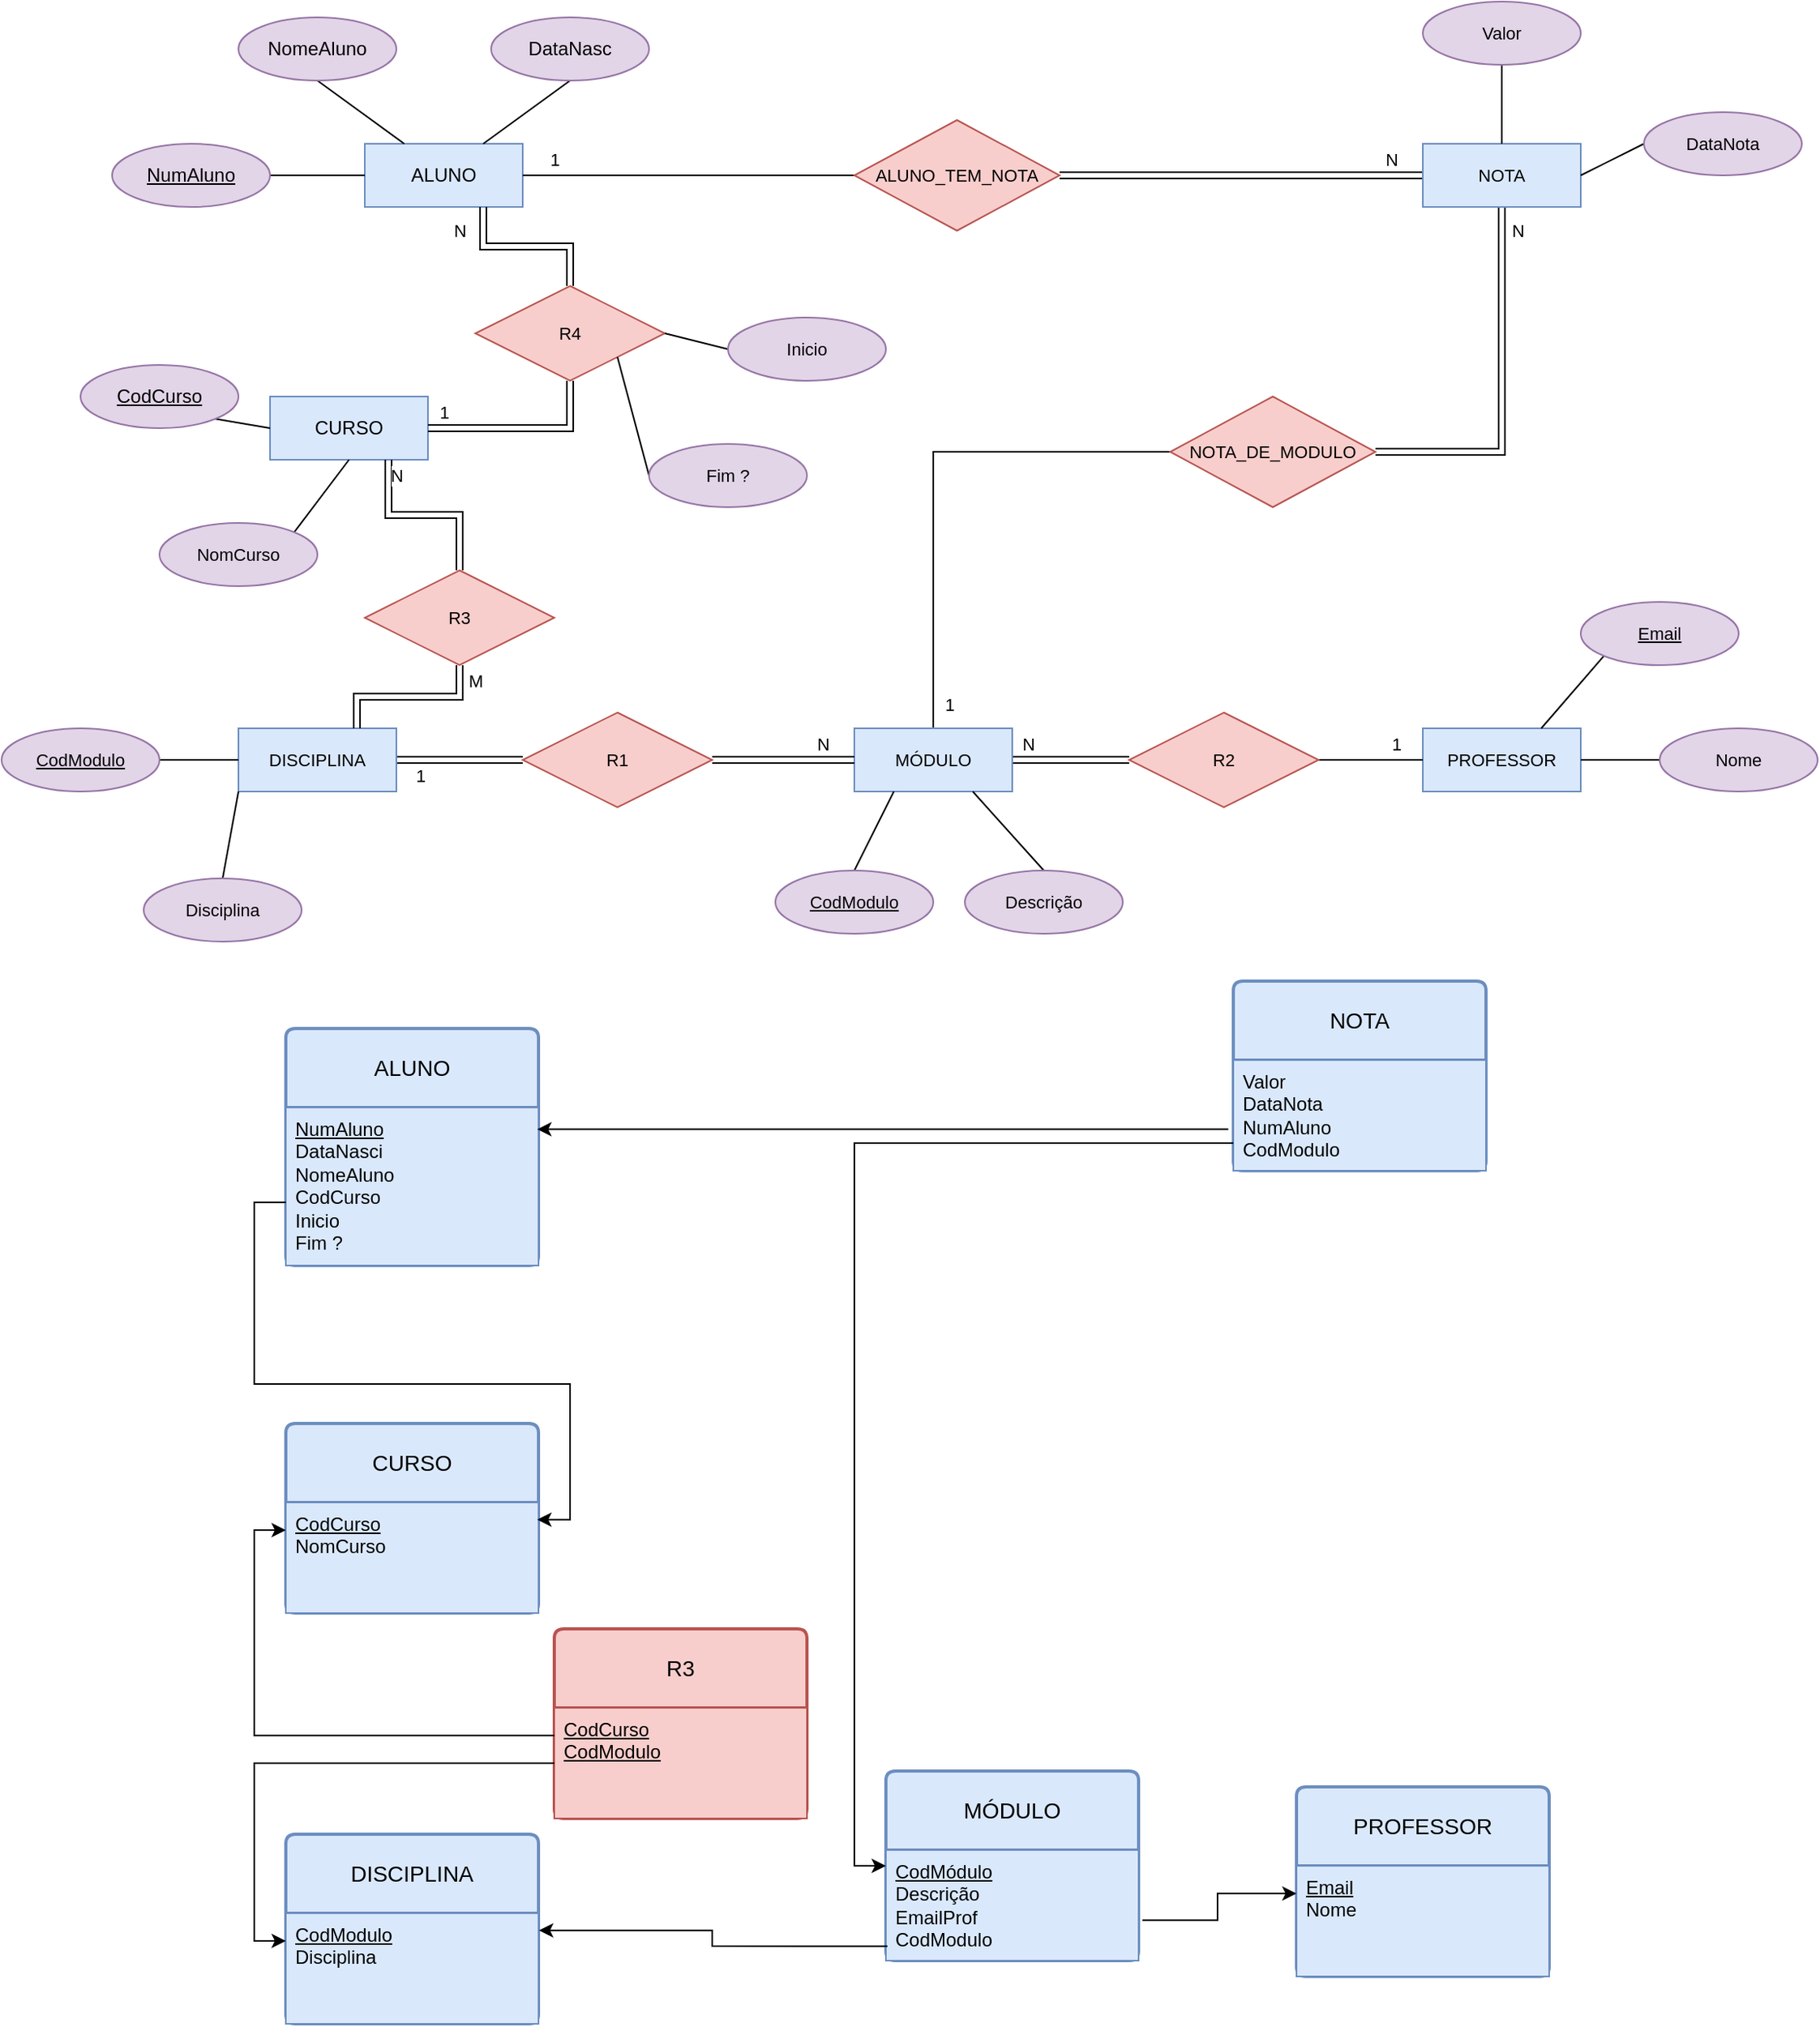 <mxfile version="28.2.7">
  <diagram name="Página-1" id="JG0cT5yQWGBZO5NPhq1r">
    <mxGraphModel dx="2222" dy="888" grid="1" gridSize="10" guides="1" tooltips="1" connect="1" arrows="1" fold="1" page="1" pageScale="1" pageWidth="827" pageHeight="1169" math="0" shadow="0">
      <root>
        <mxCell id="0" />
        <mxCell id="1" parent="0" />
        <mxCell id="LnXm__7tYP4RGAGag-Qh-1" value="ALUNO" style="whiteSpace=wrap;html=1;align=center;fillColor=#dae8fc;strokeColor=#6c8ebf;labelBackgroundColor=none;" vertex="1" parent="1">
          <mxGeometry x="-70" y="120" width="100" height="40" as="geometry" />
        </mxCell>
        <mxCell id="LnXm__7tYP4RGAGag-Qh-8" style="rounded=0;orthogonalLoop=1;jettySize=auto;html=1;exitX=0.5;exitY=1;exitDx=0;exitDy=0;entryX=0.25;entryY=0;entryDx=0;entryDy=0;endArrow=none;endFill=0;" edge="1" parent="1" source="LnXm__7tYP4RGAGag-Qh-3" target="LnXm__7tYP4RGAGag-Qh-1">
          <mxGeometry relative="1" as="geometry" />
        </mxCell>
        <mxCell id="LnXm__7tYP4RGAGag-Qh-3" value="NomeAluno" style="ellipse;whiteSpace=wrap;html=1;align=center;labelBackgroundColor=none;fillColor=#e1d5e7;strokeColor=#9673a6;" vertex="1" parent="1">
          <mxGeometry x="-150" y="40" width="100" height="40" as="geometry" />
        </mxCell>
        <mxCell id="LnXm__7tYP4RGAGag-Qh-9" style="edgeStyle=none;shape=connector;rounded=0;orthogonalLoop=1;jettySize=auto;html=1;exitX=0.5;exitY=1;exitDx=0;exitDy=0;entryX=0.75;entryY=0;entryDx=0;entryDy=0;strokeColor=default;align=center;verticalAlign=middle;fontFamily=Helvetica;fontSize=11;fontColor=default;labelBackgroundColor=default;endArrow=none;endFill=0;" edge="1" parent="1" source="LnXm__7tYP4RGAGag-Qh-4" target="LnXm__7tYP4RGAGag-Qh-1">
          <mxGeometry relative="1" as="geometry" />
        </mxCell>
        <mxCell id="LnXm__7tYP4RGAGag-Qh-4" value="DataNasc" style="ellipse;whiteSpace=wrap;html=1;align=center;labelBackgroundColor=none;fillColor=#e1d5e7;strokeColor=#9673a6;" vertex="1" parent="1">
          <mxGeometry x="10" y="40" width="100" height="40" as="geometry" />
        </mxCell>
        <mxCell id="LnXm__7tYP4RGAGag-Qh-7" style="rounded=0;orthogonalLoop=1;jettySize=auto;html=1;exitX=1;exitY=0.5;exitDx=0;exitDy=0;entryX=0;entryY=0.5;entryDx=0;entryDy=0;endArrow=none;endFill=0;" edge="1" parent="1" source="LnXm__7tYP4RGAGag-Qh-6" target="LnXm__7tYP4RGAGag-Qh-1">
          <mxGeometry relative="1" as="geometry" />
        </mxCell>
        <mxCell id="LnXm__7tYP4RGAGag-Qh-6" value="NumAluno" style="ellipse;whiteSpace=wrap;html=1;align=center;fontStyle=4;labelBackgroundColor=none;fillColor=#e1d5e7;strokeColor=#9673a6;" vertex="1" parent="1">
          <mxGeometry x="-230" y="120" width="100" height="40" as="geometry" />
        </mxCell>
        <mxCell id="LnXm__7tYP4RGAGag-Qh-10" value="CURSO" style="whiteSpace=wrap;html=1;align=center;fillColor=#dae8fc;strokeColor=#6c8ebf;labelBackgroundColor=none;" vertex="1" parent="1">
          <mxGeometry x="-130" y="280" width="100" height="40" as="geometry" />
        </mxCell>
        <mxCell id="LnXm__7tYP4RGAGag-Qh-15" style="edgeStyle=none;shape=connector;rounded=0;orthogonalLoop=1;jettySize=auto;html=1;exitX=1;exitY=1;exitDx=0;exitDy=0;entryX=0;entryY=0.5;entryDx=0;entryDy=0;strokeColor=default;align=center;verticalAlign=middle;fontFamily=Helvetica;fontSize=11;fontColor=default;labelBackgroundColor=default;endArrow=none;endFill=0;" edge="1" parent="1" source="LnXm__7tYP4RGAGag-Qh-12" target="LnXm__7tYP4RGAGag-Qh-10">
          <mxGeometry relative="1" as="geometry" />
        </mxCell>
        <mxCell id="LnXm__7tYP4RGAGag-Qh-12" value="CodCurso" style="ellipse;whiteSpace=wrap;html=1;align=center;fontStyle=4;labelBackgroundColor=none;fillColor=#e1d5e7;strokeColor=#9673a6;" vertex="1" parent="1">
          <mxGeometry x="-250" y="260" width="100" height="40" as="geometry" />
        </mxCell>
        <mxCell id="LnXm__7tYP4RGAGag-Qh-14" style="edgeStyle=none;shape=connector;rounded=0;orthogonalLoop=1;jettySize=auto;html=1;exitX=1;exitY=0;exitDx=0;exitDy=0;entryX=0.5;entryY=1;entryDx=0;entryDy=0;strokeColor=default;align=center;verticalAlign=middle;fontFamily=Helvetica;fontSize=11;fontColor=default;labelBackgroundColor=default;endArrow=none;endFill=0;" edge="1" parent="1" source="LnXm__7tYP4RGAGag-Qh-13" target="LnXm__7tYP4RGAGag-Qh-10">
          <mxGeometry relative="1" as="geometry" />
        </mxCell>
        <mxCell id="LnXm__7tYP4RGAGag-Qh-13" value="NomCurso" style="ellipse;whiteSpace=wrap;html=1;align=center;fontFamily=Helvetica;fontSize=11;labelBackgroundColor=none;fillColor=#e1d5e7;strokeColor=#9673a6;" vertex="1" parent="1">
          <mxGeometry x="-200" y="360" width="100" height="40" as="geometry" />
        </mxCell>
        <mxCell id="LnXm__7tYP4RGAGag-Qh-54" style="edgeStyle=orthogonalEdgeStyle;shape=link;rounded=0;orthogonalLoop=1;jettySize=auto;html=1;exitX=0.5;exitY=1;exitDx=0;exitDy=0;entryX=1;entryY=0.5;entryDx=0;entryDy=0;strokeColor=default;align=center;verticalAlign=middle;fontFamily=Helvetica;fontSize=11;fontColor=default;labelBackgroundColor=default;endArrow=none;endFill=0;" edge="1" parent="1" source="LnXm__7tYP4RGAGag-Qh-17" target="LnXm__7tYP4RGAGag-Qh-42">
          <mxGeometry relative="1" as="geometry" />
        </mxCell>
        <mxCell id="LnXm__7tYP4RGAGag-Qh-67" value="N" style="edgeLabel;html=1;align=center;verticalAlign=middle;resizable=0;points=[];fontFamily=Helvetica;fontSize=11;fontColor=default;labelBackgroundColor=default;" vertex="1" connectable="0" parent="LnXm__7tYP4RGAGag-Qh-54">
          <mxGeometry x="-0.855" y="-1" relative="1" as="geometry">
            <mxPoint x="11" y="-2" as="offset" />
          </mxGeometry>
        </mxCell>
        <mxCell id="LnXm__7tYP4RGAGag-Qh-55" style="edgeStyle=orthogonalEdgeStyle;shape=link;rounded=0;orthogonalLoop=1;jettySize=auto;html=1;exitX=0;exitY=0.5;exitDx=0;exitDy=0;entryX=1;entryY=0.5;entryDx=0;entryDy=0;strokeColor=default;align=center;verticalAlign=middle;fontFamily=Helvetica;fontSize=11;fontColor=default;labelBackgroundColor=default;endArrow=none;endFill=0;" edge="1" parent="1" source="LnXm__7tYP4RGAGag-Qh-17" target="LnXm__7tYP4RGAGag-Qh-41">
          <mxGeometry relative="1" as="geometry" />
        </mxCell>
        <mxCell id="LnXm__7tYP4RGAGag-Qh-68" value="N" style="edgeLabel;html=1;align=center;verticalAlign=middle;resizable=0;points=[];fontFamily=Helvetica;fontSize=11;fontColor=default;labelBackgroundColor=default;" vertex="1" connectable="0" parent="LnXm__7tYP4RGAGag-Qh-55">
          <mxGeometry x="-0.852" y="4" relative="1" as="geometry">
            <mxPoint x="-3" y="-14" as="offset" />
          </mxGeometry>
        </mxCell>
        <mxCell id="LnXm__7tYP4RGAGag-Qh-17" value="NOTA" style="whiteSpace=wrap;html=1;align=center;fontFamily=Helvetica;fontSize=11;labelBackgroundColor=none;fillColor=#dae8fc;strokeColor=#6c8ebf;" vertex="1" parent="1">
          <mxGeometry x="600" y="120" width="100" height="40" as="geometry" />
        </mxCell>
        <mxCell id="LnXm__7tYP4RGAGag-Qh-26" style="edgeStyle=none;shape=connector;rounded=0;orthogonalLoop=1;jettySize=auto;html=1;exitX=0.5;exitY=1;exitDx=0;exitDy=0;entryX=0.5;entryY=0;entryDx=0;entryDy=0;strokeColor=default;align=center;verticalAlign=middle;fontFamily=Helvetica;fontSize=11;fontColor=default;labelBackgroundColor=default;endArrow=none;endFill=0;" edge="1" parent="1" source="LnXm__7tYP4RGAGag-Qh-18" target="LnXm__7tYP4RGAGag-Qh-17">
          <mxGeometry relative="1" as="geometry" />
        </mxCell>
        <mxCell id="LnXm__7tYP4RGAGag-Qh-18" value="Valor" style="ellipse;whiteSpace=wrap;html=1;align=center;fontFamily=Helvetica;fontSize=11;labelBackgroundColor=none;fillColor=#e1d5e7;strokeColor=#9673a6;" vertex="1" parent="1">
          <mxGeometry x="600" y="30" width="100" height="40" as="geometry" />
        </mxCell>
        <mxCell id="LnXm__7tYP4RGAGag-Qh-27" style="edgeStyle=none;shape=connector;rounded=0;orthogonalLoop=1;jettySize=auto;html=1;exitX=0;exitY=0.5;exitDx=0;exitDy=0;entryX=1;entryY=0.5;entryDx=0;entryDy=0;strokeColor=default;align=center;verticalAlign=middle;fontFamily=Helvetica;fontSize=11;fontColor=default;labelBackgroundColor=default;endArrow=none;endFill=0;" edge="1" parent="1" source="LnXm__7tYP4RGAGag-Qh-19" target="LnXm__7tYP4RGAGag-Qh-17">
          <mxGeometry relative="1" as="geometry" />
        </mxCell>
        <mxCell id="LnXm__7tYP4RGAGag-Qh-19" value="DataNota" style="ellipse;whiteSpace=wrap;html=1;align=center;fontFamily=Helvetica;fontSize=11;labelBackgroundColor=none;fillColor=#e1d5e7;strokeColor=#9673a6;" vertex="1" parent="1">
          <mxGeometry x="740" y="100" width="100" height="40" as="geometry" />
        </mxCell>
        <mxCell id="LnXm__7tYP4RGAGag-Qh-20" value="PROFESSOR" style="whiteSpace=wrap;html=1;align=center;fontFamily=Helvetica;fontSize=11;labelBackgroundColor=none;fillColor=#dae8fc;strokeColor=#6c8ebf;" vertex="1" parent="1">
          <mxGeometry x="600" y="490" width="100" height="40" as="geometry" />
        </mxCell>
        <mxCell id="LnXm__7tYP4RGAGag-Qh-24" style="edgeStyle=none;shape=connector;rounded=0;orthogonalLoop=1;jettySize=auto;html=1;exitX=0;exitY=0.5;exitDx=0;exitDy=0;entryX=1;entryY=0.5;entryDx=0;entryDy=0;strokeColor=default;align=center;verticalAlign=middle;fontFamily=Helvetica;fontSize=11;fontColor=default;labelBackgroundColor=default;endArrow=none;endFill=0;" edge="1" parent="1" source="LnXm__7tYP4RGAGag-Qh-21" target="LnXm__7tYP4RGAGag-Qh-20">
          <mxGeometry relative="1" as="geometry" />
        </mxCell>
        <mxCell id="LnXm__7tYP4RGAGag-Qh-21" value="Nome" style="ellipse;whiteSpace=wrap;html=1;align=center;fontFamily=Helvetica;fontSize=11;labelBackgroundColor=none;fillColor=#e1d5e7;strokeColor=#9673a6;" vertex="1" parent="1">
          <mxGeometry x="750" y="490" width="100" height="40" as="geometry" />
        </mxCell>
        <mxCell id="LnXm__7tYP4RGAGag-Qh-25" style="edgeStyle=none;shape=connector;rounded=0;orthogonalLoop=1;jettySize=auto;html=1;exitX=0;exitY=1;exitDx=0;exitDy=0;entryX=0.75;entryY=0;entryDx=0;entryDy=0;strokeColor=default;align=center;verticalAlign=middle;fontFamily=Helvetica;fontSize=11;fontColor=default;labelBackgroundColor=default;endArrow=none;endFill=0;" edge="1" parent="1" source="LnXm__7tYP4RGAGag-Qh-23" target="LnXm__7tYP4RGAGag-Qh-20">
          <mxGeometry relative="1" as="geometry" />
        </mxCell>
        <mxCell id="LnXm__7tYP4RGAGag-Qh-23" value="Email" style="ellipse;whiteSpace=wrap;html=1;align=center;fontStyle=4;fontFamily=Helvetica;fontSize=11;labelBackgroundColor=none;fillColor=#e1d5e7;strokeColor=#9673a6;" vertex="1" parent="1">
          <mxGeometry x="700" y="410" width="100" height="40" as="geometry" />
        </mxCell>
        <mxCell id="LnXm__7tYP4RGAGag-Qh-61" style="edgeStyle=orthogonalEdgeStyle;shape=link;rounded=0;orthogonalLoop=1;jettySize=auto;html=1;exitX=1;exitY=0.5;exitDx=0;exitDy=0;entryX=0;entryY=0.5;entryDx=0;entryDy=0;strokeColor=default;align=center;verticalAlign=middle;fontFamily=Helvetica;fontSize=11;fontColor=default;labelBackgroundColor=default;endArrow=none;endFill=0;" edge="1" parent="1" source="LnXm__7tYP4RGAGag-Qh-28" target="LnXm__7tYP4RGAGag-Qh-45">
          <mxGeometry relative="1" as="geometry" />
        </mxCell>
        <mxCell id="LnXm__7tYP4RGAGag-Qh-75" value="1" style="edgeLabel;html=1;align=center;verticalAlign=middle;resizable=0;points=[];fontFamily=Helvetica;fontSize=11;fontColor=default;labelBackgroundColor=default;" vertex="1" connectable="0" parent="LnXm__7tYP4RGAGag-Qh-61">
          <mxGeometry x="-0.625" y="1" relative="1" as="geometry">
            <mxPoint y="11" as="offset" />
          </mxGeometry>
        </mxCell>
        <mxCell id="LnXm__7tYP4RGAGag-Qh-28" value="DISCIPLINA" style="whiteSpace=wrap;html=1;align=center;fontFamily=Helvetica;fontSize=11;labelBackgroundColor=none;fillColor=#dae8fc;strokeColor=#6c8ebf;" vertex="1" parent="1">
          <mxGeometry x="-150" y="490" width="100" height="40" as="geometry" />
        </mxCell>
        <mxCell id="LnXm__7tYP4RGAGag-Qh-31" style="edgeStyle=none;shape=connector;rounded=0;orthogonalLoop=1;jettySize=auto;html=1;exitX=0.5;exitY=0;exitDx=0;exitDy=0;entryX=0;entryY=1;entryDx=0;entryDy=0;strokeColor=default;align=center;verticalAlign=middle;fontFamily=Helvetica;fontSize=11;fontColor=default;labelBackgroundColor=default;endArrow=none;endFill=0;" edge="1" parent="1" source="LnXm__7tYP4RGAGag-Qh-30" target="LnXm__7tYP4RGAGag-Qh-28">
          <mxGeometry relative="1" as="geometry" />
        </mxCell>
        <mxCell id="LnXm__7tYP4RGAGag-Qh-30" value="Disciplina" style="ellipse;whiteSpace=wrap;html=1;align=center;fontFamily=Helvetica;fontSize=11;labelBackgroundColor=none;fillColor=#e1d5e7;strokeColor=#9673a6;" vertex="1" parent="1">
          <mxGeometry x="-210" y="585" width="100" height="40" as="geometry" />
        </mxCell>
        <mxCell id="LnXm__7tYP4RGAGag-Qh-63" style="edgeStyle=orthogonalEdgeStyle;shape=link;rounded=0;orthogonalLoop=1;jettySize=auto;html=1;exitX=1;exitY=0.5;exitDx=0;exitDy=0;entryX=0;entryY=0.5;entryDx=0;entryDy=0;strokeColor=default;align=center;verticalAlign=middle;fontFamily=Helvetica;fontSize=11;fontColor=default;labelBackgroundColor=default;endArrow=none;endFill=0;" edge="1" parent="1" source="LnXm__7tYP4RGAGag-Qh-33" target="LnXm__7tYP4RGAGag-Qh-44">
          <mxGeometry relative="1" as="geometry" />
        </mxCell>
        <mxCell id="LnXm__7tYP4RGAGag-Qh-78" value="N" style="edgeLabel;html=1;align=center;verticalAlign=middle;resizable=0;points=[];fontFamily=Helvetica;fontSize=11;fontColor=default;labelBackgroundColor=default;" vertex="1" connectable="0" parent="LnXm__7tYP4RGAGag-Qh-63">
          <mxGeometry x="-0.622" y="-3" relative="1" as="geometry">
            <mxPoint x="-4" y="-13" as="offset" />
          </mxGeometry>
        </mxCell>
        <mxCell id="LnXm__7tYP4RGAGag-Qh-65" style="edgeStyle=orthogonalEdgeStyle;shape=connector;rounded=0;orthogonalLoop=1;jettySize=auto;html=1;exitX=0.5;exitY=0;exitDx=0;exitDy=0;entryX=0;entryY=0.5;entryDx=0;entryDy=0;strokeColor=default;align=center;verticalAlign=middle;fontFamily=Helvetica;fontSize=11;fontColor=default;labelBackgroundColor=default;endArrow=none;endFill=0;" edge="1" parent="1" source="LnXm__7tYP4RGAGag-Qh-33" target="LnXm__7tYP4RGAGag-Qh-42">
          <mxGeometry relative="1" as="geometry" />
        </mxCell>
        <mxCell id="LnXm__7tYP4RGAGag-Qh-77" value="1" style="edgeLabel;html=1;align=center;verticalAlign=middle;resizable=0;points=[];fontFamily=Helvetica;fontSize=11;fontColor=default;labelBackgroundColor=default;" vertex="1" connectable="0" parent="LnXm__7tYP4RGAGag-Qh-65">
          <mxGeometry x="-0.908" y="1" relative="1" as="geometry">
            <mxPoint x="11" as="offset" />
          </mxGeometry>
        </mxCell>
        <mxCell id="LnXm__7tYP4RGAGag-Qh-33" value="MÓDULO" style="whiteSpace=wrap;html=1;align=center;fontFamily=Helvetica;fontSize=11;labelBackgroundColor=none;fillColor=#dae8fc;strokeColor=#6c8ebf;" vertex="1" parent="1">
          <mxGeometry x="240" y="490" width="100" height="40" as="geometry" />
        </mxCell>
        <mxCell id="LnXm__7tYP4RGAGag-Qh-39" style="edgeStyle=none;shape=connector;rounded=0;orthogonalLoop=1;jettySize=auto;html=1;exitX=0.5;exitY=0;exitDx=0;exitDy=0;entryX=0.25;entryY=1;entryDx=0;entryDy=0;strokeColor=default;align=center;verticalAlign=middle;fontFamily=Helvetica;fontSize=11;fontColor=default;labelBackgroundColor=default;endArrow=none;endFill=0;" edge="1" parent="1" source="LnXm__7tYP4RGAGag-Qh-35" target="LnXm__7tYP4RGAGag-Qh-33">
          <mxGeometry relative="1" as="geometry" />
        </mxCell>
        <mxCell id="LnXm__7tYP4RGAGag-Qh-35" value="CodModulo" style="ellipse;whiteSpace=wrap;html=1;align=center;fontStyle=4;fontFamily=Helvetica;fontSize=11;labelBackgroundColor=none;fillColor=#e1d5e7;strokeColor=#9673a6;" vertex="1" parent="1">
          <mxGeometry x="190" y="580" width="100" height="40" as="geometry" />
        </mxCell>
        <mxCell id="LnXm__7tYP4RGAGag-Qh-37" style="edgeStyle=none;shape=connector;rounded=0;orthogonalLoop=1;jettySize=auto;html=1;exitX=1;exitY=0.5;exitDx=0;exitDy=0;entryX=0;entryY=0.5;entryDx=0;entryDy=0;strokeColor=default;align=center;verticalAlign=middle;fontFamily=Helvetica;fontSize=11;fontColor=default;labelBackgroundColor=default;endArrow=none;endFill=0;" edge="1" parent="1" source="LnXm__7tYP4RGAGag-Qh-36" target="LnXm__7tYP4RGAGag-Qh-28">
          <mxGeometry relative="1" as="geometry" />
        </mxCell>
        <mxCell id="LnXm__7tYP4RGAGag-Qh-36" value="CodModulo" style="ellipse;whiteSpace=wrap;html=1;align=center;fontStyle=4;fontFamily=Helvetica;fontSize=11;labelBackgroundColor=none;fillColor=#e1d5e7;strokeColor=#9673a6;" vertex="1" parent="1">
          <mxGeometry x="-300" y="490" width="100" height="40" as="geometry" />
        </mxCell>
        <mxCell id="LnXm__7tYP4RGAGag-Qh-40" style="edgeStyle=none;shape=connector;rounded=0;orthogonalLoop=1;jettySize=auto;html=1;exitX=0.5;exitY=0;exitDx=0;exitDy=0;entryX=0.75;entryY=1;entryDx=0;entryDy=0;strokeColor=default;align=center;verticalAlign=middle;fontFamily=Helvetica;fontSize=11;fontColor=default;labelBackgroundColor=default;endArrow=none;endFill=0;" edge="1" parent="1" source="LnXm__7tYP4RGAGag-Qh-38" target="LnXm__7tYP4RGAGag-Qh-33">
          <mxGeometry relative="1" as="geometry" />
        </mxCell>
        <mxCell id="LnXm__7tYP4RGAGag-Qh-38" value="Descrição" style="ellipse;whiteSpace=wrap;html=1;align=center;fontFamily=Helvetica;fontSize=11;labelBackgroundColor=none;fillColor=#e1d5e7;strokeColor=#9673a6;" vertex="1" parent="1">
          <mxGeometry x="310" y="580" width="100" height="40" as="geometry" />
        </mxCell>
        <mxCell id="LnXm__7tYP4RGAGag-Qh-56" style="edgeStyle=orthogonalEdgeStyle;shape=connector;rounded=0;orthogonalLoop=1;jettySize=auto;html=1;exitX=0;exitY=0.5;exitDx=0;exitDy=0;entryX=1;entryY=0.5;entryDx=0;entryDy=0;strokeColor=default;align=center;verticalAlign=middle;fontFamily=Helvetica;fontSize=11;fontColor=default;labelBackgroundColor=default;endArrow=none;endFill=0;" edge="1" parent="1" source="LnXm__7tYP4RGAGag-Qh-41" target="LnXm__7tYP4RGAGag-Qh-1">
          <mxGeometry relative="1" as="geometry" />
        </mxCell>
        <mxCell id="LnXm__7tYP4RGAGag-Qh-69" value="1" style="edgeLabel;html=1;align=center;verticalAlign=middle;resizable=0;points=[];fontFamily=Helvetica;fontSize=11;fontColor=default;labelBackgroundColor=default;" vertex="1" connectable="0" parent="LnXm__7tYP4RGAGag-Qh-56">
          <mxGeometry x="0.848" relative="1" as="geometry">
            <mxPoint x="4" y="-10" as="offset" />
          </mxGeometry>
        </mxCell>
        <mxCell id="LnXm__7tYP4RGAGag-Qh-41" value="ALUNO_TEM_NOTA" style="shape=rhombus;perimeter=rhombusPerimeter;whiteSpace=wrap;html=1;align=center;fontFamily=Helvetica;fontSize=11;labelBackgroundColor=none;fillColor=#f8cecc;strokeColor=#b85450;" vertex="1" parent="1">
          <mxGeometry x="240" y="105" width="130" height="70" as="geometry" />
        </mxCell>
        <mxCell id="LnXm__7tYP4RGAGag-Qh-42" value="NOTA_DE_MODULO" style="shape=rhombus;perimeter=rhombusPerimeter;whiteSpace=wrap;html=1;align=center;fontFamily=Helvetica;fontSize=11;labelBackgroundColor=none;fillColor=#f8cecc;strokeColor=#b85450;" vertex="1" parent="1">
          <mxGeometry x="440" y="280" width="130" height="70" as="geometry" />
        </mxCell>
        <mxCell id="LnXm__7tYP4RGAGag-Qh-64" style="edgeStyle=orthogonalEdgeStyle;shape=connector;rounded=0;orthogonalLoop=1;jettySize=auto;html=1;exitX=1;exitY=0.5;exitDx=0;exitDy=0;entryX=0;entryY=0.5;entryDx=0;entryDy=0;strokeColor=default;align=center;verticalAlign=middle;fontFamily=Helvetica;fontSize=11;fontColor=default;labelBackgroundColor=default;endArrow=none;endFill=0;" edge="1" parent="1" source="LnXm__7tYP4RGAGag-Qh-44" target="LnXm__7tYP4RGAGag-Qh-20">
          <mxGeometry relative="1" as="geometry" />
        </mxCell>
        <mxCell id="LnXm__7tYP4RGAGag-Qh-66" value="1" style="edgeLabel;html=1;align=center;verticalAlign=middle;resizable=0;points=[];fontFamily=Helvetica;fontSize=11;fontColor=default;labelBackgroundColor=default;" vertex="1" connectable="0" parent="LnXm__7tYP4RGAGag-Qh-64">
          <mxGeometry x="0.485" y="-3" relative="1" as="geometry">
            <mxPoint y="-13" as="offset" />
          </mxGeometry>
        </mxCell>
        <mxCell id="LnXm__7tYP4RGAGag-Qh-44" value="R2" style="shape=rhombus;perimeter=rhombusPerimeter;whiteSpace=wrap;html=1;align=center;fontFamily=Helvetica;fontSize=11;labelBackgroundColor=none;fillColor=#f8cecc;strokeColor=#b85450;" vertex="1" parent="1">
          <mxGeometry x="414" y="480" width="120" height="60" as="geometry" />
        </mxCell>
        <mxCell id="LnXm__7tYP4RGAGag-Qh-62" style="edgeStyle=orthogonalEdgeStyle;shape=link;rounded=0;orthogonalLoop=1;jettySize=auto;html=1;exitX=1;exitY=0.5;exitDx=0;exitDy=0;entryX=0;entryY=0.5;entryDx=0;entryDy=0;strokeColor=default;align=center;verticalAlign=middle;fontFamily=Helvetica;fontSize=11;fontColor=default;labelBackgroundColor=default;endArrow=none;endFill=0;" edge="1" parent="1" source="LnXm__7tYP4RGAGag-Qh-45" target="LnXm__7tYP4RGAGag-Qh-33">
          <mxGeometry relative="1" as="geometry" />
        </mxCell>
        <mxCell id="LnXm__7tYP4RGAGag-Qh-76" value="N" style="edgeLabel;html=1;align=center;verticalAlign=middle;resizable=0;points=[];fontFamily=Helvetica;fontSize=11;fontColor=default;labelBackgroundColor=default;" vertex="1" connectable="0" parent="LnXm__7tYP4RGAGag-Qh-62">
          <mxGeometry x="0.689" y="-2" relative="1" as="geometry">
            <mxPoint x="-6" y="-12" as="offset" />
          </mxGeometry>
        </mxCell>
        <mxCell id="LnXm__7tYP4RGAGag-Qh-45" value="R1" style="shape=rhombus;perimeter=rhombusPerimeter;whiteSpace=wrap;html=1;align=center;fontFamily=Helvetica;fontSize=11;labelBackgroundColor=none;fillColor=#f8cecc;strokeColor=#b85450;" vertex="1" parent="1">
          <mxGeometry x="30" y="480" width="120" height="60" as="geometry" />
        </mxCell>
        <mxCell id="LnXm__7tYP4RGAGag-Qh-59" style="edgeStyle=orthogonalEdgeStyle;shape=link;rounded=0;orthogonalLoop=1;jettySize=auto;html=1;exitX=0.5;exitY=0;exitDx=0;exitDy=0;entryX=0.75;entryY=1;entryDx=0;entryDy=0;strokeColor=default;align=center;verticalAlign=middle;fontFamily=Helvetica;fontSize=11;fontColor=default;labelBackgroundColor=default;endArrow=none;endFill=0;" edge="1" parent="1" source="LnXm__7tYP4RGAGag-Qh-48" target="LnXm__7tYP4RGAGag-Qh-10">
          <mxGeometry relative="1" as="geometry" />
        </mxCell>
        <mxCell id="LnXm__7tYP4RGAGag-Qh-72" value="N" style="edgeLabel;html=1;align=center;verticalAlign=middle;resizable=0;points=[];fontFamily=Helvetica;fontSize=11;fontColor=default;labelBackgroundColor=default;" vertex="1" connectable="0" parent="LnXm__7tYP4RGAGag-Qh-59">
          <mxGeometry x="0.826" y="-1" relative="1" as="geometry">
            <mxPoint x="4" as="offset" />
          </mxGeometry>
        </mxCell>
        <mxCell id="LnXm__7tYP4RGAGag-Qh-60" style="edgeStyle=orthogonalEdgeStyle;shape=link;rounded=0;orthogonalLoop=1;jettySize=auto;html=1;exitX=0.5;exitY=1;exitDx=0;exitDy=0;entryX=0.75;entryY=0;entryDx=0;entryDy=0;strokeColor=default;align=center;verticalAlign=middle;fontFamily=Helvetica;fontSize=11;fontColor=default;labelBackgroundColor=default;endArrow=none;endFill=0;" edge="1" parent="1" source="LnXm__7tYP4RGAGag-Qh-48" target="LnXm__7tYP4RGAGag-Qh-28">
          <mxGeometry relative="1" as="geometry" />
        </mxCell>
        <mxCell id="LnXm__7tYP4RGAGag-Qh-113" value="M" style="edgeLabel;html=1;align=center;verticalAlign=middle;resizable=0;points=[];fontFamily=Helvetica;fontSize=11;fontColor=default;labelBackgroundColor=default;" vertex="1" connectable="0" parent="LnXm__7tYP4RGAGag-Qh-60">
          <mxGeometry x="-0.648" y="2" relative="1" as="geometry">
            <mxPoint x="8" y="-9" as="offset" />
          </mxGeometry>
        </mxCell>
        <mxCell id="LnXm__7tYP4RGAGag-Qh-48" value="R3" style="shape=rhombus;perimeter=rhombusPerimeter;whiteSpace=wrap;html=1;align=center;fontFamily=Helvetica;fontSize=11;labelBackgroundColor=none;fillColor=#f8cecc;strokeColor=#b85450;" vertex="1" parent="1">
          <mxGeometry x="-70" y="390" width="120" height="60" as="geometry" />
        </mxCell>
        <mxCell id="LnXm__7tYP4RGAGag-Qh-57" style="edgeStyle=orthogonalEdgeStyle;shape=link;rounded=0;orthogonalLoop=1;jettySize=auto;html=1;exitX=0.5;exitY=0;exitDx=0;exitDy=0;entryX=0.75;entryY=1;entryDx=0;entryDy=0;strokeColor=default;align=center;verticalAlign=middle;fontFamily=Helvetica;fontSize=11;fontColor=default;labelBackgroundColor=default;endArrow=none;endFill=0;" edge="1" parent="1" source="LnXm__7tYP4RGAGag-Qh-49" target="LnXm__7tYP4RGAGag-Qh-1">
          <mxGeometry relative="1" as="geometry" />
        </mxCell>
        <mxCell id="LnXm__7tYP4RGAGag-Qh-70" value="N" style="edgeLabel;html=1;align=center;verticalAlign=middle;resizable=0;points=[];fontFamily=Helvetica;fontSize=11;fontColor=default;labelBackgroundColor=default;" vertex="1" connectable="0" parent="LnXm__7tYP4RGAGag-Qh-57">
          <mxGeometry x="0.79" y="3" relative="1" as="geometry">
            <mxPoint x="-12" y="4" as="offset" />
          </mxGeometry>
        </mxCell>
        <mxCell id="LnXm__7tYP4RGAGag-Qh-58" style="edgeStyle=orthogonalEdgeStyle;shape=link;rounded=0;orthogonalLoop=1;jettySize=auto;html=1;exitX=0.5;exitY=1;exitDx=0;exitDy=0;entryX=1;entryY=0.5;entryDx=0;entryDy=0;strokeColor=default;align=center;verticalAlign=middle;fontFamily=Helvetica;fontSize=11;fontColor=default;labelBackgroundColor=default;endArrow=none;endFill=0;" edge="1" parent="1" source="LnXm__7tYP4RGAGag-Qh-49" target="LnXm__7tYP4RGAGag-Qh-10">
          <mxGeometry relative="1" as="geometry" />
        </mxCell>
        <mxCell id="LnXm__7tYP4RGAGag-Qh-71" value="1" style="edgeLabel;html=1;align=center;verticalAlign=middle;resizable=0;points=[];fontFamily=Helvetica;fontSize=11;fontColor=default;labelBackgroundColor=default;" vertex="1" connectable="0" parent="LnXm__7tYP4RGAGag-Qh-58">
          <mxGeometry x="0.733" y="-1" relative="1" as="geometry">
            <mxPoint x="-6" y="-9" as="offset" />
          </mxGeometry>
        </mxCell>
        <mxCell id="LnXm__7tYP4RGAGag-Qh-49" value="R4" style="shape=rhombus;perimeter=rhombusPerimeter;whiteSpace=wrap;html=1;align=center;fontFamily=Helvetica;fontSize=11;labelBackgroundColor=none;fillColor=#f8cecc;strokeColor=#b85450;" vertex="1" parent="1">
          <mxGeometry y="210" width="120" height="60" as="geometry" />
        </mxCell>
        <mxCell id="LnXm__7tYP4RGAGag-Qh-53" style="edgeStyle=none;shape=connector;rounded=0;orthogonalLoop=1;jettySize=auto;html=1;exitX=0;exitY=0.5;exitDx=0;exitDy=0;entryX=1;entryY=1;entryDx=0;entryDy=0;strokeColor=default;align=center;verticalAlign=middle;fontFamily=Helvetica;fontSize=11;fontColor=default;labelBackgroundColor=default;endArrow=none;endFill=0;" edge="1" parent="1" source="LnXm__7tYP4RGAGag-Qh-50" target="LnXm__7tYP4RGAGag-Qh-49">
          <mxGeometry relative="1" as="geometry" />
        </mxCell>
        <mxCell id="LnXm__7tYP4RGAGag-Qh-50" value="Fim ?" style="ellipse;whiteSpace=wrap;html=1;align=center;fontFamily=Helvetica;fontSize=11;labelBackgroundColor=none;fillColor=#e1d5e7;strokeColor=#9673a6;" vertex="1" parent="1">
          <mxGeometry x="110" y="310" width="100" height="40" as="geometry" />
        </mxCell>
        <mxCell id="LnXm__7tYP4RGAGag-Qh-52" style="edgeStyle=none;shape=connector;rounded=0;orthogonalLoop=1;jettySize=auto;html=1;exitX=0;exitY=0.5;exitDx=0;exitDy=0;entryX=1;entryY=0.5;entryDx=0;entryDy=0;strokeColor=default;align=center;verticalAlign=middle;fontFamily=Helvetica;fontSize=11;fontColor=default;labelBackgroundColor=default;endArrow=none;endFill=0;" edge="1" parent="1" source="LnXm__7tYP4RGAGag-Qh-51" target="LnXm__7tYP4RGAGag-Qh-49">
          <mxGeometry relative="1" as="geometry" />
        </mxCell>
        <mxCell id="LnXm__7tYP4RGAGag-Qh-51" value="Inicio" style="ellipse;whiteSpace=wrap;html=1;align=center;fontFamily=Helvetica;fontSize=11;labelBackgroundColor=none;fillColor=#e1d5e7;strokeColor=#9673a6;" vertex="1" parent="1">
          <mxGeometry x="160" y="230" width="100" height="40" as="geometry" />
        </mxCell>
        <mxCell id="LnXm__7tYP4RGAGag-Qh-79" value="DISCIPLINA" style="swimlane;childLayout=stackLayout;horizontal=1;startSize=50;horizontalStack=0;rounded=1;fontSize=14;fontStyle=0;strokeWidth=2;resizeParent=0;resizeLast=1;shadow=0;dashed=0;align=center;arcSize=4;whiteSpace=wrap;html=1;fontFamily=Helvetica;labelBackgroundColor=none;fillColor=#dae8fc;strokeColor=#6c8ebf;" vertex="1" parent="1">
          <mxGeometry x="-120" y="1190" width="160" height="120" as="geometry" />
        </mxCell>
        <mxCell id="LnXm__7tYP4RGAGag-Qh-80" value="&lt;u&gt;CodModulo&lt;/u&gt;&lt;div&gt;Disciplina&lt;/div&gt;" style="align=left;strokeColor=#6c8ebf;fillColor=#dae8fc;spacingLeft=4;spacingRight=4;fontSize=12;verticalAlign=top;resizable=0;rotatable=0;part=1;html=1;whiteSpace=wrap;fontFamily=Helvetica;labelBackgroundColor=none;" vertex="1" parent="LnXm__7tYP4RGAGag-Qh-79">
          <mxGeometry y="50" width="160" height="70" as="geometry" />
        </mxCell>
        <mxCell id="LnXm__7tYP4RGAGag-Qh-81" value="ALUNO" style="swimlane;childLayout=stackLayout;horizontal=1;startSize=50;horizontalStack=0;rounded=1;fontSize=14;fontStyle=0;strokeWidth=2;resizeParent=0;resizeLast=1;shadow=0;dashed=0;align=center;arcSize=4;whiteSpace=wrap;html=1;fontFamily=Helvetica;labelBackgroundColor=none;fillColor=#dae8fc;strokeColor=#6c8ebf;" vertex="1" parent="1">
          <mxGeometry x="-120" y="680" width="160" height="150" as="geometry" />
        </mxCell>
        <mxCell id="LnXm__7tYP4RGAGag-Qh-82" value="&lt;u&gt;NumAluno&lt;/u&gt;&lt;br&gt;&lt;div&gt;DataNasci&lt;/div&gt;&lt;div&gt;NomeAluno&lt;/div&gt;&lt;div&gt;CodCurso&lt;/div&gt;&lt;div&gt;Inicio&amp;nbsp;&lt;/div&gt;&lt;div&gt;Fim ?&lt;/div&gt;" style="align=left;strokeColor=#6c8ebf;fillColor=#dae8fc;spacingLeft=4;spacingRight=4;fontSize=12;verticalAlign=top;resizable=0;rotatable=0;part=1;html=1;whiteSpace=wrap;fontFamily=Helvetica;labelBackgroundColor=none;" vertex="1" parent="LnXm__7tYP4RGAGag-Qh-81">
          <mxGeometry y="50" width="160" height="100" as="geometry" />
        </mxCell>
        <mxCell id="LnXm__7tYP4RGAGag-Qh-83" value="PROFESSOR" style="swimlane;childLayout=stackLayout;horizontal=1;startSize=50;horizontalStack=0;rounded=1;fontSize=14;fontStyle=0;strokeWidth=2;resizeParent=0;resizeLast=1;shadow=0;dashed=0;align=center;arcSize=4;whiteSpace=wrap;html=1;fontFamily=Helvetica;labelBackgroundColor=none;fillColor=#dae8fc;strokeColor=#6c8ebf;" vertex="1" parent="1">
          <mxGeometry x="520" y="1160" width="160" height="120" as="geometry" />
        </mxCell>
        <mxCell id="LnXm__7tYP4RGAGag-Qh-84" value="&lt;u&gt;Email&lt;/u&gt;&lt;br&gt;&lt;div&gt;Nome&lt;/div&gt;" style="align=left;strokeColor=#6c8ebf;fillColor=#dae8fc;spacingLeft=4;spacingRight=4;fontSize=12;verticalAlign=top;resizable=0;rotatable=0;part=1;html=1;whiteSpace=wrap;fontFamily=Helvetica;labelBackgroundColor=none;" vertex="1" parent="LnXm__7tYP4RGAGag-Qh-83">
          <mxGeometry y="50" width="160" height="70" as="geometry" />
        </mxCell>
        <mxCell id="LnXm__7tYP4RGAGag-Qh-85" value="NOTA" style="swimlane;childLayout=stackLayout;horizontal=1;startSize=50;horizontalStack=0;rounded=1;fontSize=14;fontStyle=0;strokeWidth=2;resizeParent=0;resizeLast=1;shadow=0;dashed=0;align=center;arcSize=4;whiteSpace=wrap;html=1;fontFamily=Helvetica;labelBackgroundColor=none;fillColor=#dae8fc;strokeColor=#6c8ebf;" vertex="1" parent="1">
          <mxGeometry x="480" y="650" width="160" height="120" as="geometry" />
        </mxCell>
        <mxCell id="LnXm__7tYP4RGAGag-Qh-86" value="&lt;div&gt;&lt;span style=&quot;color: light-dark(rgb(0, 0, 0), rgb(255, 255, 255));&quot;&gt;Valor&lt;/span&gt;&lt;/div&gt;&lt;div&gt;DataNota&lt;/div&gt;&lt;div&gt;NumAluno&lt;/div&gt;&lt;div&gt;CodModulo&lt;/div&gt;" style="align=left;strokeColor=#6c8ebf;fillColor=#dae8fc;spacingLeft=4;spacingRight=4;fontSize=12;verticalAlign=top;resizable=0;rotatable=0;part=1;html=1;whiteSpace=wrap;fontFamily=Helvetica;labelBackgroundColor=none;" vertex="1" parent="LnXm__7tYP4RGAGag-Qh-85">
          <mxGeometry y="50" width="160" height="70" as="geometry" />
        </mxCell>
        <mxCell id="LnXm__7tYP4RGAGag-Qh-87" value="CURSO" style="swimlane;childLayout=stackLayout;horizontal=1;startSize=50;horizontalStack=0;rounded=1;fontSize=14;fontStyle=0;strokeWidth=2;resizeParent=0;resizeLast=1;shadow=0;dashed=0;align=center;arcSize=4;whiteSpace=wrap;html=1;fontFamily=Helvetica;labelBackgroundColor=none;fillColor=#dae8fc;strokeColor=#6c8ebf;" vertex="1" parent="1">
          <mxGeometry x="-120" y="930" width="160" height="120" as="geometry" />
        </mxCell>
        <mxCell id="LnXm__7tYP4RGAGag-Qh-88" value="&lt;div&gt;&lt;u&gt;CodCurso&lt;/u&gt;&lt;/div&gt;NomCurso" style="align=left;strokeColor=#6c8ebf;fillColor=#dae8fc;spacingLeft=4;spacingRight=4;fontSize=12;verticalAlign=top;resizable=0;rotatable=0;part=1;html=1;whiteSpace=wrap;fontFamily=Helvetica;labelBackgroundColor=none;" vertex="1" parent="LnXm__7tYP4RGAGag-Qh-87">
          <mxGeometry y="50" width="160" height="70" as="geometry" />
        </mxCell>
        <mxCell id="LnXm__7tYP4RGAGag-Qh-89" value="MÓDULO" style="swimlane;childLayout=stackLayout;horizontal=1;startSize=50;horizontalStack=0;rounded=1;fontSize=14;fontStyle=0;strokeWidth=2;resizeParent=0;resizeLast=1;shadow=0;dashed=0;align=center;arcSize=4;whiteSpace=wrap;html=1;fontFamily=Helvetica;labelBackgroundColor=none;fillColor=#dae8fc;strokeColor=#6c8ebf;" vertex="1" parent="1">
          <mxGeometry x="260" y="1150" width="160" height="120" as="geometry" />
        </mxCell>
        <mxCell id="LnXm__7tYP4RGAGag-Qh-90" value="&lt;div&gt;&lt;u&gt;CodMódulo&lt;/u&gt;&lt;/div&gt;Descrição&lt;div&gt;EmailProf&lt;/div&gt;&lt;div&gt;CodModulo&lt;/div&gt;" style="align=left;strokeColor=#6c8ebf;fillColor=#dae8fc;spacingLeft=4;spacingRight=4;fontSize=12;verticalAlign=top;resizable=0;rotatable=0;part=1;html=1;whiteSpace=wrap;fontFamily=Helvetica;labelBackgroundColor=none;" vertex="1" parent="LnXm__7tYP4RGAGag-Qh-89">
          <mxGeometry y="50" width="160" height="70" as="geometry" />
        </mxCell>
        <mxCell id="LnXm__7tYP4RGAGag-Qh-97" style="edgeStyle=orthogonalEdgeStyle;shape=connector;rounded=0;orthogonalLoop=1;jettySize=auto;html=1;exitX=-0.02;exitY=0.625;exitDx=0;exitDy=0;entryX=0.995;entryY=0.138;entryDx=0;entryDy=0;entryPerimeter=0;strokeColor=default;align=center;verticalAlign=middle;fontFamily=Helvetica;fontSize=11;fontColor=default;labelBackgroundColor=default;endArrow=classic;endFill=1;exitPerimeter=0;" edge="1" parent="1" source="LnXm__7tYP4RGAGag-Qh-86" target="LnXm__7tYP4RGAGag-Qh-82">
          <mxGeometry relative="1" as="geometry" />
        </mxCell>
        <mxCell id="LnXm__7tYP4RGAGag-Qh-98" style="edgeStyle=orthogonalEdgeStyle;shape=connector;rounded=0;orthogonalLoop=1;jettySize=auto;html=1;exitX=0;exitY=0.75;exitDx=0;exitDy=0;entryX=0;entryY=0.143;entryDx=0;entryDy=0;strokeColor=default;align=center;verticalAlign=middle;fontFamily=Helvetica;fontSize=11;fontColor=default;labelBackgroundColor=default;endArrow=classic;endFill=1;entryPerimeter=0;" edge="1" parent="1" source="LnXm__7tYP4RGAGag-Qh-86" target="LnXm__7tYP4RGAGag-Qh-90">
          <mxGeometry relative="1" as="geometry" />
        </mxCell>
        <mxCell id="LnXm__7tYP4RGAGag-Qh-99" style="edgeStyle=orthogonalEdgeStyle;shape=connector;rounded=0;orthogonalLoop=1;jettySize=auto;html=1;exitX=1.015;exitY=0.634;exitDx=0;exitDy=0;entryX=0;entryY=0.25;entryDx=0;entryDy=0;strokeColor=default;align=center;verticalAlign=middle;fontFamily=Helvetica;fontSize=11;fontColor=default;labelBackgroundColor=default;endArrow=classic;endFill=1;exitPerimeter=0;" edge="1" parent="1" source="LnXm__7tYP4RGAGag-Qh-90" target="LnXm__7tYP4RGAGag-Qh-84">
          <mxGeometry relative="1" as="geometry" />
        </mxCell>
        <mxCell id="LnXm__7tYP4RGAGag-Qh-101" style="edgeStyle=orthogonalEdgeStyle;shape=connector;rounded=0;orthogonalLoop=1;jettySize=auto;html=1;exitX=0.006;exitY=0.869;exitDx=0;exitDy=0;entryX=1.002;entryY=0.155;entryDx=0;entryDy=0;entryPerimeter=0;strokeColor=default;align=center;verticalAlign=middle;fontFamily=Helvetica;fontSize=11;fontColor=default;labelBackgroundColor=default;endArrow=classic;endFill=1;exitPerimeter=0;" edge="1" parent="1" source="LnXm__7tYP4RGAGag-Qh-90" target="LnXm__7tYP4RGAGag-Qh-80">
          <mxGeometry relative="1" as="geometry" />
        </mxCell>
        <mxCell id="LnXm__7tYP4RGAGag-Qh-102" value="R3" style="swimlane;childLayout=stackLayout;horizontal=1;startSize=50;horizontalStack=0;rounded=1;fontSize=14;fontStyle=0;strokeWidth=2;resizeParent=0;resizeLast=1;shadow=0;dashed=0;align=center;arcSize=4;whiteSpace=wrap;html=1;fontFamily=Helvetica;labelBackgroundColor=none;fillColor=#f8cecc;strokeColor=#b85450;" vertex="1" parent="1">
          <mxGeometry x="50" y="1060" width="160" height="120" as="geometry" />
        </mxCell>
        <mxCell id="LnXm__7tYP4RGAGag-Qh-103" value="&lt;u&gt;CodCurso&lt;/u&gt;&lt;div&gt;&lt;u&gt;CodModulo&lt;/u&gt;&lt;/div&gt;" style="align=left;strokeColor=#b85450;fillColor=#f8cecc;spacingLeft=4;spacingRight=4;fontSize=12;verticalAlign=top;resizable=0;rotatable=0;part=1;html=1;whiteSpace=wrap;fontFamily=Helvetica;labelBackgroundColor=none;" vertex="1" parent="LnXm__7tYP4RGAGag-Qh-102">
          <mxGeometry y="50" width="160" height="70" as="geometry" />
        </mxCell>
        <mxCell id="LnXm__7tYP4RGAGag-Qh-104" style="edgeStyle=orthogonalEdgeStyle;shape=connector;rounded=0;orthogonalLoop=1;jettySize=auto;html=1;exitX=0;exitY=0.5;exitDx=0;exitDy=0;entryX=0;entryY=0.25;entryDx=0;entryDy=0;strokeColor=default;align=center;verticalAlign=middle;fontFamily=Helvetica;fontSize=11;fontColor=default;labelBackgroundColor=default;endArrow=classic;endFill=1;" edge="1" parent="1" source="LnXm__7tYP4RGAGag-Qh-103" target="LnXm__7tYP4RGAGag-Qh-80">
          <mxGeometry relative="1" as="geometry" />
        </mxCell>
        <mxCell id="LnXm__7tYP4RGAGag-Qh-105" style="edgeStyle=orthogonalEdgeStyle;shape=connector;rounded=0;orthogonalLoop=1;jettySize=auto;html=1;exitX=0;exitY=0.25;exitDx=0;exitDy=0;entryX=0;entryY=0.25;entryDx=0;entryDy=0;strokeColor=default;align=center;verticalAlign=middle;fontFamily=Helvetica;fontSize=11;fontColor=default;labelBackgroundColor=default;endArrow=classic;endFill=1;" edge="1" parent="1" source="LnXm__7tYP4RGAGag-Qh-103" target="LnXm__7tYP4RGAGag-Qh-88">
          <mxGeometry relative="1" as="geometry" />
        </mxCell>
        <mxCell id="LnXm__7tYP4RGAGag-Qh-106" style="edgeStyle=orthogonalEdgeStyle;shape=connector;rounded=0;orthogonalLoop=1;jettySize=auto;html=1;entryX=0.995;entryY=0.155;entryDx=0;entryDy=0;strokeColor=default;align=center;verticalAlign=middle;fontFamily=Helvetica;fontSize=11;fontColor=default;labelBackgroundColor=default;endArrow=classic;endFill=1;entryPerimeter=0;" edge="1" parent="1" target="LnXm__7tYP4RGAGag-Qh-88">
          <mxGeometry relative="1" as="geometry">
            <mxPoint x="-120" y="790" as="sourcePoint" />
            <Array as="points">
              <mxPoint x="-120" y="790" />
              <mxPoint x="-140" y="790" />
              <mxPoint x="-140" y="905" />
              <mxPoint x="60" y="905" />
              <mxPoint x="60" y="991" />
            </Array>
          </mxGeometry>
        </mxCell>
      </root>
    </mxGraphModel>
  </diagram>
</mxfile>
